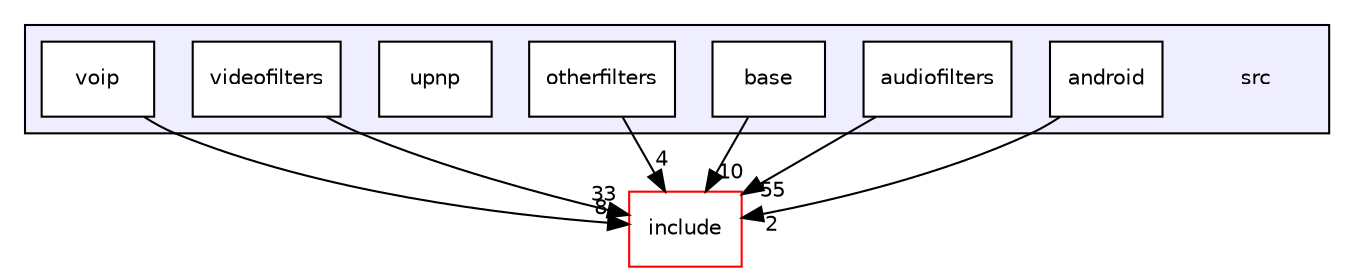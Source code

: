 digraph "src" {
  compound=true
  node [ fontsize="10", fontname="Helvetica"];
  edge [ labelfontsize="10", labelfontname="Helvetica"];
  subgraph clusterdir_68267d1309a1af8e8297ef4c3efbcdba {
    graph [ bgcolor="#eeeeff", pencolor="black", label="" URL="dir_68267d1309a1af8e8297ef4c3efbcdba.html"];
    dir_68267d1309a1af8e8297ef4c3efbcdba [shape=plaintext label="src"];
    dir_e6a0c564333ae2aa489c52fa70c1e9c9 [shape=box label="android" color="black" fillcolor="white" style="filled" URL="dir_e6a0c564333ae2aa489c52fa70c1e9c9.html"];
    dir_8cf1aeb275fd7cf6921448635e850caf [shape=box label="audiofilters" color="black" fillcolor="white" style="filled" URL="dir_8cf1aeb275fd7cf6921448635e850caf.html"];
    dir_0af1587c8378955de40f48b4bd1869f0 [shape=box label="base" color="black" fillcolor="white" style="filled" URL="dir_0af1587c8378955de40f48b4bd1869f0.html"];
    dir_cd74ffef37e5df1153b56ab7e0860119 [shape=box label="otherfilters" color="black" fillcolor="white" style="filled" URL="dir_cd74ffef37e5df1153b56ab7e0860119.html"];
    dir_5804deee73e9aea531c36e65f321ca89 [shape=box label="upnp" color="black" fillcolor="white" style="filled" URL="dir_5804deee73e9aea531c36e65f321ca89.html"];
    dir_e8fd8a09e25a8b5f58aa1cf2dc049219 [shape=box label="videofilters" color="black" fillcolor="white" style="filled" URL="dir_e8fd8a09e25a8b5f58aa1cf2dc049219.html"];
    dir_a30101da7247dde5ee29506ad34ceb36 [shape=box label="voip" color="black" fillcolor="white" style="filled" URL="dir_a30101da7247dde5ee29506ad34ceb36.html"];
  }
  dir_d44c64559bbebec7f509842c48db8b23 [shape=box label="include" fillcolor="white" style="filled" color="red" URL="dir_d44c64559bbebec7f509842c48db8b23.html"];
  dir_cd74ffef37e5df1153b56ab7e0860119->dir_d44c64559bbebec7f509842c48db8b23 [headlabel="4", labeldistance=1.5 headhref="dir_000008_000002.html"];
  dir_0af1587c8378955de40f48b4bd1869f0->dir_d44c64559bbebec7f509842c48db8b23 [headlabel="10", labeldistance=1.5 headhref="dir_000007_000002.html"];
  dir_e6a0c564333ae2aa489c52fa70c1e9c9->dir_d44c64559bbebec7f509842c48db8b23 [headlabel="2", labeldistance=1.5 headhref="dir_000004_000002.html"];
  dir_a30101da7247dde5ee29506ad34ceb36->dir_d44c64559bbebec7f509842c48db8b23 [headlabel="8", labeldistance=1.5 headhref="dir_000005_000002.html"];
  dir_8cf1aeb275fd7cf6921448635e850caf->dir_d44c64559bbebec7f509842c48db8b23 [headlabel="55", labeldistance=1.5 headhref="dir_000001_000002.html"];
  dir_e8fd8a09e25a8b5f58aa1cf2dc049219->dir_d44c64559bbebec7f509842c48db8b23 [headlabel="33", labeldistance=1.5 headhref="dir_000006_000002.html"];
}
